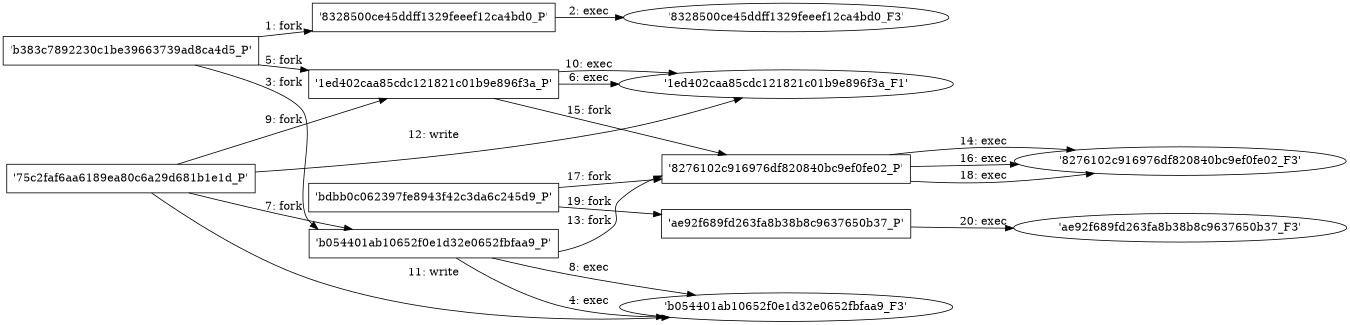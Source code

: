 digraph "D:\Learning\Paper\apt\基于CTI的攻击预警\Dataset\攻击图\ASGfromALLCTI\Threat Source newsletter (May 30).dot" {
rankdir="LR"
size="9"
fixedsize="false"
splines="true"
nodesep=0.3
ranksep=0
fontsize=10
overlap="scalexy"
engine= "neato"
	"'b383c7892230c1be39663739ad8ca4d5_P'" [node_type=Process shape=box]
	"'8328500ce45ddff1329feeef12ca4bd0_P'" [node_type=Process shape=box]
	"'b383c7892230c1be39663739ad8ca4d5_P'" -> "'8328500ce45ddff1329feeef12ca4bd0_P'" [label="1: fork"]
	"'8328500ce45ddff1329feeef12ca4bd0_P'" [node_type=Process shape=box]
	"'8328500ce45ddff1329feeef12ca4bd0_F3'" [node_type=File shape=ellipse]
	"'8328500ce45ddff1329feeef12ca4bd0_P'" -> "'8328500ce45ddff1329feeef12ca4bd0_F3'" [label="2: exec"]
	"'b383c7892230c1be39663739ad8ca4d5_P'" [node_type=Process shape=box]
	"'b054401ab10652f0e1d32e0652fbfaa9_P'" [node_type=Process shape=box]
	"'b383c7892230c1be39663739ad8ca4d5_P'" -> "'b054401ab10652f0e1d32e0652fbfaa9_P'" [label="3: fork"]
	"'b054401ab10652f0e1d32e0652fbfaa9_P'" [node_type=Process shape=box]
	"'b054401ab10652f0e1d32e0652fbfaa9_F3'" [node_type=File shape=ellipse]
	"'b054401ab10652f0e1d32e0652fbfaa9_P'" -> "'b054401ab10652f0e1d32e0652fbfaa9_F3'" [label="4: exec"]
	"'b383c7892230c1be39663739ad8ca4d5_P'" [node_type=Process shape=box]
	"'1ed402caa85cdc121821c01b9e896f3a_P'" [node_type=Process shape=box]
	"'b383c7892230c1be39663739ad8ca4d5_P'" -> "'1ed402caa85cdc121821c01b9e896f3a_P'" [label="5: fork"]
	"'1ed402caa85cdc121821c01b9e896f3a_P'" [node_type=Process shape=box]
	"'1ed402caa85cdc121821c01b9e896f3a_F1'" [node_type=File shape=ellipse]
	"'1ed402caa85cdc121821c01b9e896f3a_P'" -> "'1ed402caa85cdc121821c01b9e896f3a_F1'" [label="6: exec"]
	"'75c2faf6aa6189ea80c6a29d681b1e1d_P'" [node_type=Process shape=box]
	"'b054401ab10652f0e1d32e0652fbfaa9_P'" [node_type=Process shape=box]
	"'75c2faf6aa6189ea80c6a29d681b1e1d_P'" -> "'b054401ab10652f0e1d32e0652fbfaa9_P'" [label="7: fork"]
	"'b054401ab10652f0e1d32e0652fbfaa9_P'" [node_type=Process shape=box]
	"'b054401ab10652f0e1d32e0652fbfaa9_F3'" [node_type=File shape=ellipse]
	"'b054401ab10652f0e1d32e0652fbfaa9_P'" -> "'b054401ab10652f0e1d32e0652fbfaa9_F3'" [label="8: exec"]
	"'75c2faf6aa6189ea80c6a29d681b1e1d_P'" [node_type=Process shape=box]
	"'1ed402caa85cdc121821c01b9e896f3a_P'" [node_type=Process shape=box]
	"'75c2faf6aa6189ea80c6a29d681b1e1d_P'" -> "'1ed402caa85cdc121821c01b9e896f3a_P'" [label="9: fork"]
	"'1ed402caa85cdc121821c01b9e896f3a_P'" [node_type=Process shape=box]
	"'1ed402caa85cdc121821c01b9e896f3a_F1'" [node_type=File shape=ellipse]
	"'1ed402caa85cdc121821c01b9e896f3a_P'" -> "'1ed402caa85cdc121821c01b9e896f3a_F1'" [label="10: exec"]
	"'b054401ab10652f0e1d32e0652fbfaa9_F3'" [node_type=file shape=ellipse]
	"'75c2faf6aa6189ea80c6a29d681b1e1d_P'" [node_type=Process shape=box]
	"'75c2faf6aa6189ea80c6a29d681b1e1d_P'" -> "'b054401ab10652f0e1d32e0652fbfaa9_F3'" [label="11: write"]
	"'1ed402caa85cdc121821c01b9e896f3a_F1'" [node_type=file shape=ellipse]
	"'75c2faf6aa6189ea80c6a29d681b1e1d_P'" [node_type=Process shape=box]
	"'75c2faf6aa6189ea80c6a29d681b1e1d_P'" -> "'1ed402caa85cdc121821c01b9e896f3a_F1'" [label="12: write"]
	"'b054401ab10652f0e1d32e0652fbfaa9_P'" [node_type=Process shape=box]
	"'8276102c916976df820840bc9ef0fe02_P'" [node_type=Process shape=box]
	"'b054401ab10652f0e1d32e0652fbfaa9_P'" -> "'8276102c916976df820840bc9ef0fe02_P'" [label="13: fork"]
	"'8276102c916976df820840bc9ef0fe02_P'" [node_type=Process shape=box]
	"'8276102c916976df820840bc9ef0fe02_F3'" [node_type=File shape=ellipse]
	"'8276102c916976df820840bc9ef0fe02_P'" -> "'8276102c916976df820840bc9ef0fe02_F3'" [label="14: exec"]
	"'1ed402caa85cdc121821c01b9e896f3a_P'" [node_type=Process shape=box]
	"'8276102c916976df820840bc9ef0fe02_P'" [node_type=Process shape=box]
	"'1ed402caa85cdc121821c01b9e896f3a_P'" -> "'8276102c916976df820840bc9ef0fe02_P'" [label="15: fork"]
	"'8276102c916976df820840bc9ef0fe02_P'" [node_type=Process shape=box]
	"'8276102c916976df820840bc9ef0fe02_F3'" [node_type=File shape=ellipse]
	"'8276102c916976df820840bc9ef0fe02_P'" -> "'8276102c916976df820840bc9ef0fe02_F3'" [label="16: exec"]
	"'bdbb0c062397fe8943f42c3da6c245d9_P'" [node_type=Process shape=box]
	"'8276102c916976df820840bc9ef0fe02_P'" [node_type=Process shape=box]
	"'bdbb0c062397fe8943f42c3da6c245d9_P'" -> "'8276102c916976df820840bc9ef0fe02_P'" [label="17: fork"]
	"'8276102c916976df820840bc9ef0fe02_P'" [node_type=Process shape=box]
	"'8276102c916976df820840bc9ef0fe02_F3'" [node_type=File shape=ellipse]
	"'8276102c916976df820840bc9ef0fe02_P'" -> "'8276102c916976df820840bc9ef0fe02_F3'" [label="18: exec"]
	"'bdbb0c062397fe8943f42c3da6c245d9_P'" [node_type=Process shape=box]
	"'ae92f689fd263fa8b38b8c9637650b37_P'" [node_type=Process shape=box]
	"'bdbb0c062397fe8943f42c3da6c245d9_P'" -> "'ae92f689fd263fa8b38b8c9637650b37_P'" [label="19: fork"]
	"'ae92f689fd263fa8b38b8c9637650b37_P'" [node_type=Process shape=box]
	"'ae92f689fd263fa8b38b8c9637650b37_F3'" [node_type=File shape=ellipse]
	"'ae92f689fd263fa8b38b8c9637650b37_P'" -> "'ae92f689fd263fa8b38b8c9637650b37_F3'" [label="20: exec"]
}
